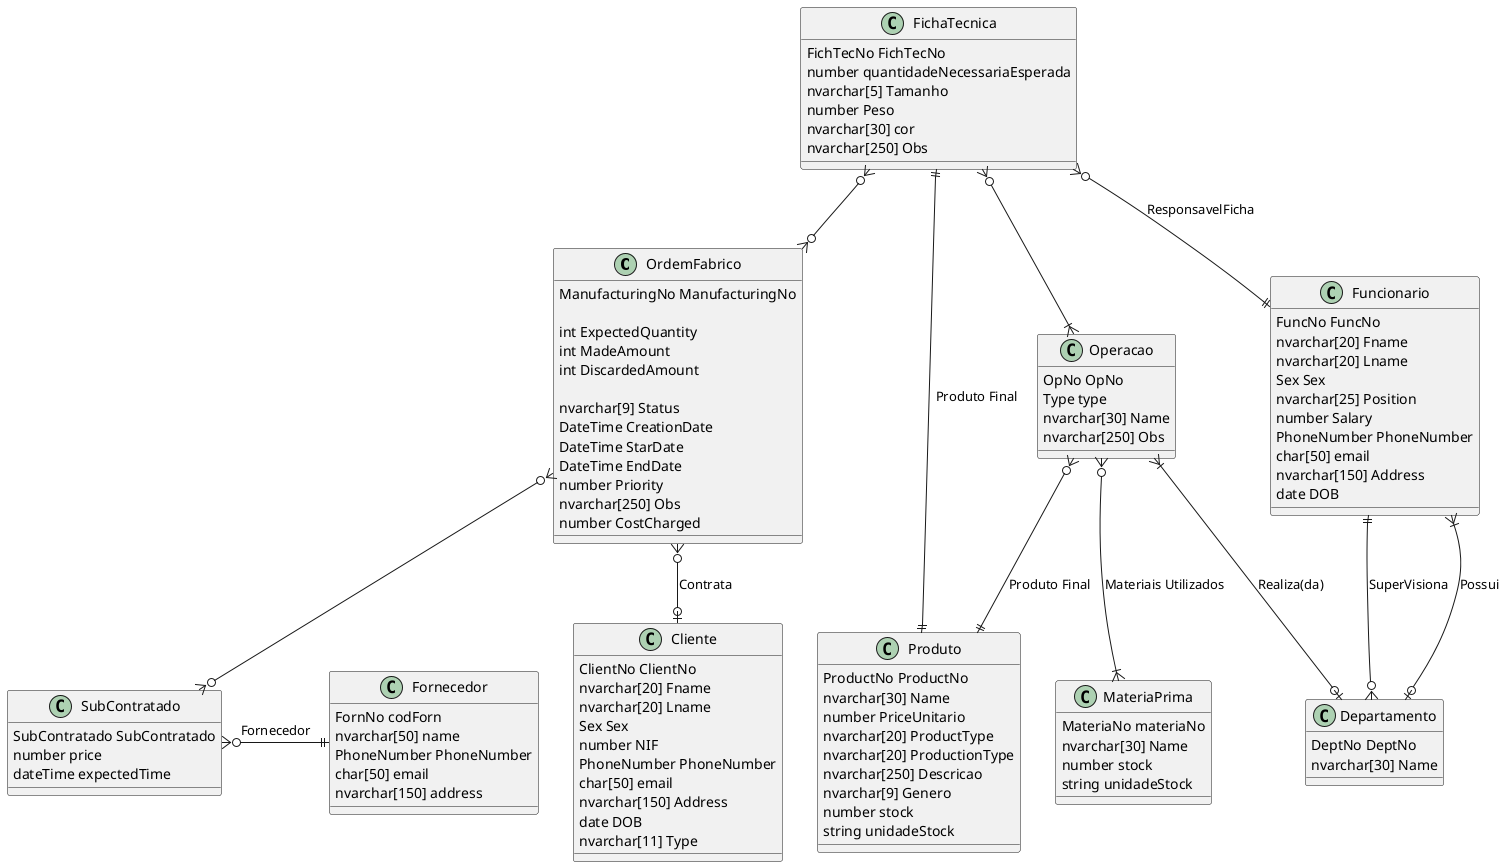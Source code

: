 @startuml tableBD

/'
!Meter realções ternarias
!Ligação da ORdem de Fabrico e Produto mal, o que liga é a ficha Tecnica
'/

/'Estes valores
int ExpectedQuantity
    int MadeAmount
    int DiscardedAmount
são comuns para a ordem e subContratado'/
class OrdemFabrico {
    ManufacturingNo ManufacturingNo

    int ExpectedQuantity
    int MadeAmount
    int DiscardedAmount

    nvarchar[9] Status 
    DateTime CreationDate
    DateTime StarDate
    DateTime EndDate
    number Priority
    nvarchar[250] Obs
    number CostCharged
}   

/'
O stock é quantidade que tem de Produto
O fornecedor vai ter os campos da tabela e o Produto 
pode ter varios

Talvez haja uma tabela materiais que liga juntamente
ao Produto há tabela operação

ProductionType --> Acabado ou SemiAcabado 
'/
class Produto {
    ProductNo ProductNo
    nvarchar[30] Name 
    number PriceUnitario 
    nvarchar[20] ProductType
    nvarchar[20] ProductionType
    nvarchar[250] Descricao
    nvarchar[9] Genero
    number stock 
    string unidadeStock
}

class MateriaPrima {
    MateriaNo materiaNo
    nvarchar[30] Name 
    number stock 
    string unidadeStock
}

/'
Conjunto de operações necessarias para a produção
de um Produto, os materiais utilizados e o resultado 
final
'/
class FichaTecnica {
    FichTecNo FichTecNo
    number quantidadeNecessariaEsperada
    nvarchar[5] Tamanho
    number Peso
    nvarchar[30] cor
    nvarchar[250] Obs
}

/'
Parceiro externo que pode desenvolver uma operação
Ver se apenas um subContratado pode fazer uma e so uma operação
'/
class Operacao {
    OpNo OpNo 
    Type type 
    nvarchar[30] Name 
    nvarchar[250] Obs
}

/'
ExpectedTime, acho que é o unico que não é preciso

O subContratado ele manda tudo, o que está bem, mal, etc.

O productNo seria os materias que enviamos
'/
class SubContratado {
    SubContratado SubContratado
    number price 
    dateTime expectedTime 
}

class Fornecedor {
    FornNo codForn 
    nvarchar[50] name
    PhoneNumber PhoneNumber
    char[50] email
    nvarchar[150] address
}

/'Extras se quissermos complicar'/

/'Setor da fabrica responsável por uma determinada
operacao'/
class Departamento {
    DeptNo DeptNo 
    nvarchar[30] Name
}

/'
Funcionario da fabrica, que faz parte de um setor
'/
class Funcionario {
    FuncNo FuncNo
    nvarchar[20] Fname
    nvarchar[20] Lname
    Sex Sex
    nvarchar[25] Position
    number Salary
    PhoneNumber PhoneNumber 
    char[50] email
    nvarchar[150] Address
    date DOB
}

class Cliente {
    ClientNo ClientNo
    nvarchar[20] Fname
    nvarchar[20] Lname
    Sex Sex
    number NIF 
    PhoneNumber PhoneNumber 
    char[50] email
    nvarchar[150] Address 
    date DOB
    nvarchar[11] Type
}

/'
Relacionamento dos Funcionarios
'/
Funcionario }|--o| Departamento: Possui
Funcionario ||--o{ Departamento: SuperVisiona 

/'
Relacionamento das Operacoes Interna
'/
Operacao }|--o| Departamento: Realiza(da)
Operacao }o--|{ MateriaPrima: Materiais Utilizados
Operacao }o--|| Produto: Produto Final

/'
Relacionamento Ficha Tecnica
'/
FichaTecnica }o--|{ Operacao
/'
FichaTecnica }o--|{ MateriaPrima: Utiliza(do)
'/
FichaTecnica }o--o{ OrdemFabrico
FichaTecnica }o--|| Funcionario: ResponsavelFicha
/'
Relacionamentos do Produto
'/
Produto ||--|| FichaTecnica: Produto Final

/'
Relacionamento do Fornecedor
'/
SubContratado }o-|| Fornecedor: Fornecedor

/'
Relacionamento Ordem Fabrico
'/
OrdemFabrico }o--o| Cliente: Contrata
OrdemFabrico }o--o{ SubContratado

@enduml